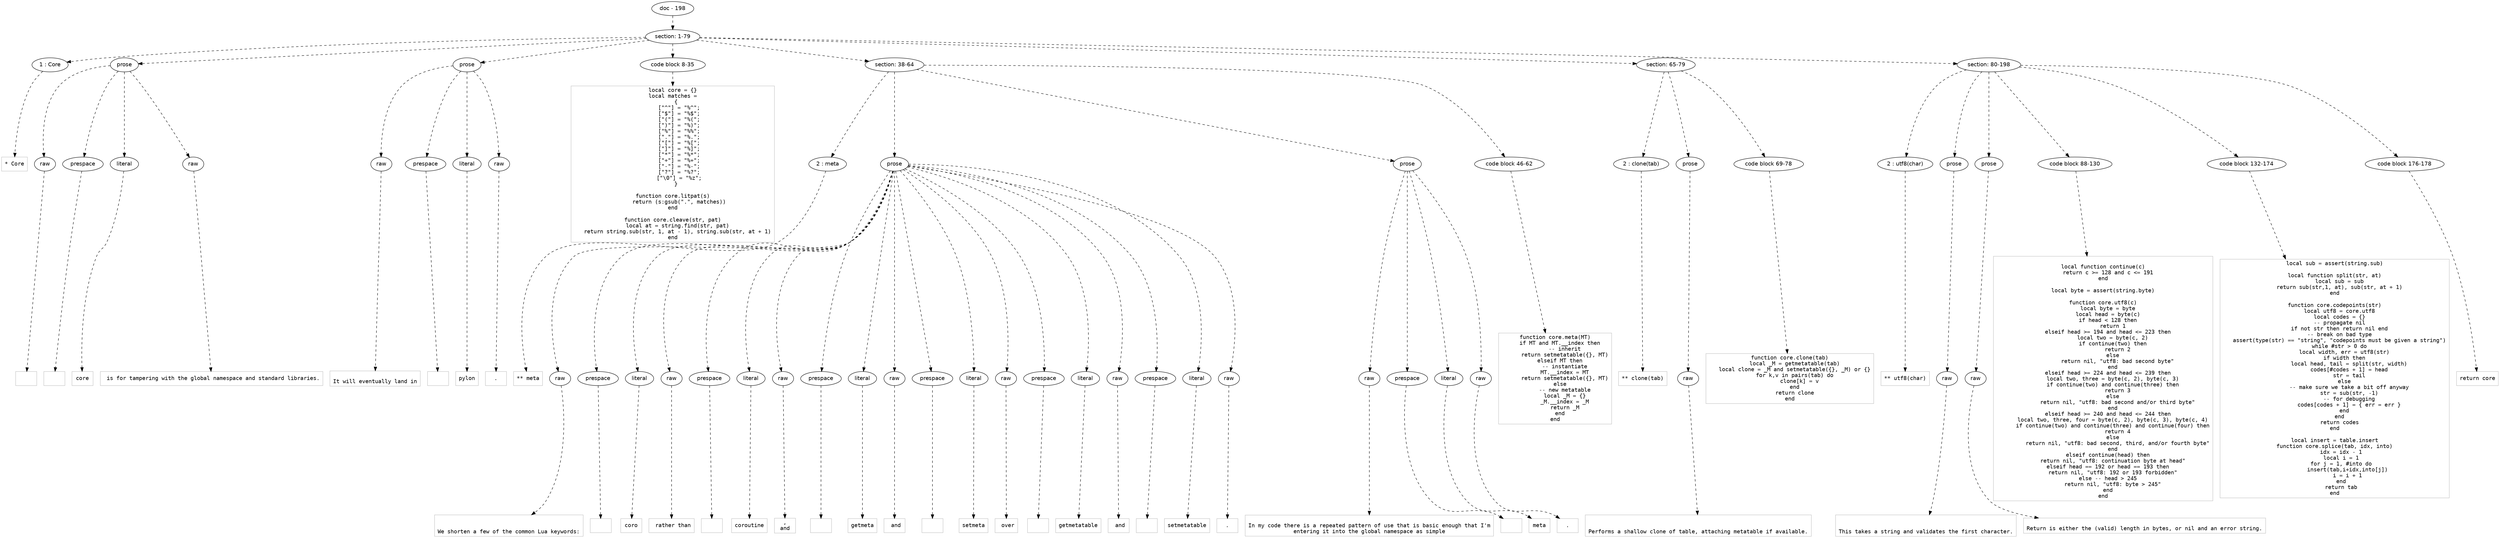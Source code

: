 digraph lpegNode {

node [fontname=Helvetica]
edge [style=dashed]

doc_0 [label="doc - 198"]


doc_0 -> { section_1}
{rank=same; section_1}

section_1 [label="section: 1-79"]


// END RANK doc_0

section_1 -> { header_2 prose_3 prose_4 codeblock_5 section_6 section_7 section_8}
{rank=same; header_2 prose_3 prose_4 codeblock_5 section_6 section_7 section_8}

header_2 [label="1 : Core"]

prose_3 [label="prose"]

prose_4 [label="prose"]

codeblock_5 [label="code block 8-35"]

section_6 [label="section: 38-64"]

section_7 [label="section: 65-79"]

section_8 [label="section: 80-198"]


// END RANK section_1

header_2 -> leaf_9
leaf_9  [color=Gray,shape=rectangle,fontname=Inconsolata,label="* Core"]
// END RANK header_2

prose_3 -> { raw_10 prespace_11 literal_12 raw_13}
{rank=same; raw_10 prespace_11 literal_12 raw_13}

raw_10 [label="raw"]

prespace_11 [label="prespace"]

literal_12 [label="literal"]

raw_13 [label="raw"]


// END RANK prose_3

raw_10 -> leaf_14
leaf_14  [color=Gray,shape=rectangle,fontname=Inconsolata,label="
"]
// END RANK raw_10

prespace_11 -> leaf_15
leaf_15  [color=Gray,shape=rectangle,fontname=Inconsolata,label=""]
// END RANK prespace_11

literal_12 -> leaf_16
leaf_16  [color=Gray,shape=rectangle,fontname=Inconsolata,label="core"]
// END RANK literal_12

raw_13 -> leaf_17
leaf_17  [color=Gray,shape=rectangle,fontname=Inconsolata,label=" is for tampering with the global namespace and standard libraries.
"]
// END RANK raw_13

prose_4 -> { raw_18 prespace_19 literal_20 raw_21}
{rank=same; raw_18 prespace_19 literal_20 raw_21}

raw_18 [label="raw"]

prespace_19 [label="prespace"]

literal_20 [label="literal"]

raw_21 [label="raw"]


// END RANK prose_4

raw_18 -> leaf_22
leaf_22  [color=Gray,shape=rectangle,fontname=Inconsolata,label="
It will eventually land in"]
// END RANK raw_18

prespace_19 -> leaf_23
leaf_23  [color=Gray,shape=rectangle,fontname=Inconsolata,label=" "]
// END RANK prespace_19

literal_20 -> leaf_24
leaf_24  [color=Gray,shape=rectangle,fontname=Inconsolata,label="pylon"]
// END RANK literal_20

raw_21 -> leaf_25
leaf_25  [color=Gray,shape=rectangle,fontname=Inconsolata,label=".
"]
// END RANK raw_21

codeblock_5 -> leaf_26
leaf_26  [color=Gray,shape=rectangle,fontname=Inconsolata,label="local core = {}
local matches =
  {
    [\"^\"] = \"%^\";
    [\"$\"] = \"%$\";
    [\"(\"] = \"%(\";
    [\")\"] = \"%)\";
    [\"%\"] = \"%%\";
    [\".\"] = \"%.\";
    [\"[\"] = \"%[\";
    [\"]\"] = \"%]\";
    [\"*\"] = \"%*\";
    [\"+\"] = \"%+\";
    [\"-\"] = \"%-\";
    [\"?\"] = \"%?\";
    [\"\\0\"] = \"%z\";
  }

function core.litpat(s)
    return (s:gsub(\".\", matches))
end

function core.cleave(str, pat)
   local at = string.find(str, pat)
   return string.sub(str, 1, at - 1), string.sub(str, at + 1)
end"]
// END RANK codeblock_5

section_6 -> { header_27 prose_28 prose_29 codeblock_30}
{rank=same; header_27 prose_28 prose_29 codeblock_30}

header_27 [label="2 : meta"]

prose_28 [label="prose"]

prose_29 [label="prose"]

codeblock_30 [label="code block 46-62"]


// END RANK section_6

header_27 -> leaf_31
leaf_31  [color=Gray,shape=rectangle,fontname=Inconsolata,label="** meta"]
// END RANK header_27

prose_28 -> { raw_32 prespace_33 literal_34 raw_35 prespace_36 literal_37 raw_38 prespace_39 literal_40 raw_41 prespace_42 literal_43 raw_44 prespace_45 literal_46 raw_47 prespace_48 literal_49 raw_50}
{rank=same; raw_32 prespace_33 literal_34 raw_35 prespace_36 literal_37 raw_38 prespace_39 literal_40 raw_41 prespace_42 literal_43 raw_44 prespace_45 literal_46 raw_47 prespace_48 literal_49 raw_50}

raw_32 [label="raw"]

prespace_33 [label="prespace"]

literal_34 [label="literal"]

raw_35 [label="raw"]

prespace_36 [label="prespace"]

literal_37 [label="literal"]

raw_38 [label="raw"]

prespace_39 [label="prespace"]

literal_40 [label="literal"]

raw_41 [label="raw"]

prespace_42 [label="prespace"]

literal_43 [label="literal"]

raw_44 [label="raw"]

prespace_45 [label="prespace"]

literal_46 [label="literal"]

raw_47 [label="raw"]

prespace_48 [label="prespace"]

literal_49 [label="literal"]

raw_50 [label="raw"]


// END RANK prose_28

raw_32 -> leaf_51
leaf_51  [color=Gray,shape=rectangle,fontname=Inconsolata,label="

We shorten a few of the common Lua keywords:"]
// END RANK raw_32

prespace_33 -> leaf_52
leaf_52  [color=Gray,shape=rectangle,fontname=Inconsolata,label=" "]
// END RANK prespace_33

literal_34 -> leaf_53
leaf_53  [color=Gray,shape=rectangle,fontname=Inconsolata,label="coro"]
// END RANK literal_34

raw_35 -> leaf_54
leaf_54  [color=Gray,shape=rectangle,fontname=Inconsolata,label=" rather than"]
// END RANK raw_35

prespace_36 -> leaf_55
leaf_55  [color=Gray,shape=rectangle,fontname=Inconsolata,label=" "]
// END RANK prespace_36

literal_37 -> leaf_56
leaf_56  [color=Gray,shape=rectangle,fontname=Inconsolata,label="coroutine"]
// END RANK literal_37

raw_38 -> leaf_57
leaf_57  [color=Gray,shape=rectangle,fontname=Inconsolata,label=",
and"]
// END RANK raw_38

prespace_39 -> leaf_58
leaf_58  [color=Gray,shape=rectangle,fontname=Inconsolata,label=" "]
// END RANK prespace_39

literal_40 -> leaf_59
leaf_59  [color=Gray,shape=rectangle,fontname=Inconsolata,label="getmeta"]
// END RANK literal_40

raw_41 -> leaf_60
leaf_60  [color=Gray,shape=rectangle,fontname=Inconsolata,label=" and"]
// END RANK raw_41

prespace_42 -> leaf_61
leaf_61  [color=Gray,shape=rectangle,fontname=Inconsolata,label=" "]
// END RANK prespace_42

literal_43 -> leaf_62
leaf_62  [color=Gray,shape=rectangle,fontname=Inconsolata,label="setmeta"]
// END RANK literal_43

raw_44 -> leaf_63
leaf_63  [color=Gray,shape=rectangle,fontname=Inconsolata,label=" over"]
// END RANK raw_44

prespace_45 -> leaf_64
leaf_64  [color=Gray,shape=rectangle,fontname=Inconsolata,label=" "]
// END RANK prespace_45

literal_46 -> leaf_65
leaf_65  [color=Gray,shape=rectangle,fontname=Inconsolata,label="getmetatable"]
// END RANK literal_46

raw_47 -> leaf_66
leaf_66  [color=Gray,shape=rectangle,fontname=Inconsolata,label=" and"]
// END RANK raw_47

prespace_48 -> leaf_67
leaf_67  [color=Gray,shape=rectangle,fontname=Inconsolata,label=" "]
// END RANK prespace_48

literal_49 -> leaf_68
leaf_68  [color=Gray,shape=rectangle,fontname=Inconsolata,label="setmetatable"]
// END RANK literal_49

raw_50 -> leaf_69
leaf_69  [color=Gray,shape=rectangle,fontname=Inconsolata,label=".
"]
// END RANK raw_50

prose_29 -> { raw_70 prespace_71 literal_72 raw_73}
{rank=same; raw_70 prespace_71 literal_72 raw_73}

raw_70 [label="raw"]

prespace_71 [label="prespace"]

literal_72 [label="literal"]

raw_73 [label="raw"]


// END RANK prose_29

raw_70 -> leaf_74
leaf_74  [color=Gray,shape=rectangle,fontname=Inconsolata,label="
In my code there is a repeated pattern of use that is basic enough that I'm
entering it into the global namespace as simple"]
// END RANK raw_70

prespace_71 -> leaf_75
leaf_75  [color=Gray,shape=rectangle,fontname=Inconsolata,label=" "]
// END RANK prespace_71

literal_72 -> leaf_76
leaf_76  [color=Gray,shape=rectangle,fontname=Inconsolata,label="meta"]
// END RANK literal_72

raw_73 -> leaf_77
leaf_77  [color=Gray,shape=rectangle,fontname=Inconsolata,label=".
"]
// END RANK raw_73

codeblock_30 -> leaf_78
leaf_78  [color=Gray,shape=rectangle,fontname=Inconsolata,label="function core.meta(MT)
   if MT and MT.__index then
      -- inherit
      return setmetatable({}, MT)
   elseif MT then
      -- instantiate
      MT.__index = MT
      return setmetatable({}, MT)
   else
      -- new metatable
      local _M = {}
      _M.__index = _M
      return _M
   end
end"]
// END RANK codeblock_30

section_7 -> { header_79 prose_80 codeblock_81}
{rank=same; header_79 prose_80 codeblock_81}

header_79 [label="2 : clone(tab)"]

prose_80 [label="prose"]

codeblock_81 [label="code block 69-78"]


// END RANK section_7

header_79 -> leaf_82
leaf_82  [color=Gray,shape=rectangle,fontname=Inconsolata,label="** clone(tab)"]
// END RANK header_79

prose_80 -> { raw_83}
{rank=same; raw_83}

raw_83 [label="raw"]


// END RANK prose_80

raw_83 -> leaf_84
leaf_84  [color=Gray,shape=rectangle,fontname=Inconsolata,label="

Performs a shallow clone of table, attaching metatable if available.
"]
// END RANK raw_83

codeblock_81 -> leaf_85
leaf_85  [color=Gray,shape=rectangle,fontname=Inconsolata,label="function core.clone(tab)
   local _M = getmetatable(tab)
   local clone = _M and setmetatable({}, _M) or {}
   for k,v in pairs(tab) do
      clone[k] = v
   end
   return clone
end"]
// END RANK codeblock_81

section_8 -> { header_86 prose_87 prose_88 codeblock_89 codeblock_90 codeblock_91}
{rank=same; header_86 prose_87 prose_88 codeblock_89 codeblock_90 codeblock_91}

header_86 [label="2 : utf8(char)"]

prose_87 [label="prose"]

prose_88 [label="prose"]

codeblock_89 [label="code block 88-130"]

codeblock_90 [label="code block 132-174"]

codeblock_91 [label="code block 176-178"]


// END RANK section_8

header_86 -> leaf_92
leaf_92  [color=Gray,shape=rectangle,fontname=Inconsolata,label="** utf8(char)"]
// END RANK header_86

prose_87 -> { raw_93}
{rank=same; raw_93}

raw_93 [label="raw"]


// END RANK prose_87

raw_93 -> leaf_94
leaf_94  [color=Gray,shape=rectangle,fontname=Inconsolata,label="

This takes a string and validates the first character.
"]
// END RANK raw_93

prose_88 -> { raw_95}
{rank=same; raw_95}

raw_95 [label="raw"]


// END RANK prose_88

raw_95 -> leaf_96
leaf_96  [color=Gray,shape=rectangle,fontname=Inconsolata,label="
Return is either the (valid) length in bytes, or nil and an error string.
"]
// END RANK raw_95

codeblock_89 -> leaf_97
leaf_97  [color=Gray,shape=rectangle,fontname=Inconsolata,label="
local function continue(c)
   return c >= 128 and c <= 191
end

local byte = assert(string.byte)

function core.utf8(c)
   local byte = byte
   local head = byte(c)
   if head < 128 then
      return 1
   elseif head >= 194 and head <= 223 then
      local two = byte(c, 2)
      if continue(two) then
         return 2
      else
         return nil, \"utf8: bad second byte\"
      end
   elseif head >= 224 and head <= 239 then
      local two, three = byte(c, 2), byte(c, 3)
      if continue(two) and continue(three) then
         return 3
      else
         return nil, \"utf8: bad second and/or third byte\"
      end
   elseif head >= 240 and head <= 244 then
      local two, three, four = byte(c, 2), byte(c, 3), byte(c, 4)
      if continue(two) and continue(three) and continue(four) then
         return 4
      else
         return nil, \"utf8: bad second, third, and/or fourth byte\"
      end
   elseif continue(head) then
      return nil, \"utf8: continuation byte at head\"
   elseif head == 192 or head == 193 then
      return nil, \"utf8: 192 or 193 forbidden\"
   else -- head > 245
      return nil, \"utf8: byte > 245\"
   end
end"]
// END RANK codeblock_89

codeblock_90 -> leaf_98
leaf_98  [color=Gray,shape=rectangle,fontname=Inconsolata,label="local sub = assert(string.sub)

local function split(str, at)
   local sub = sub
   return sub(str,1, at), sub(str, at + 1)
end

function core.codepoints(str)
   local utf8 = core.utf8
   local codes = {}
   -- propagate nil
   if not str then return nil end
   -- break on bad type
   assert(type(str) == \"string\", \"codepoints must be given a string\")
   while #str > 0 do
      local width, err = utf8(str)
      if width then
         local head, tail = split(str, width)
         codes[#codes + 1] = head
         str = tail
      else
         -- make sure we take a bit off anyway
         str = sub(str, -1)
         -- for debugging
         codes[codes + 1] = { err = err }
      end
   end
   return codes
end

local insert = table.insert
function core.splice(tab, idx, into)
    idx = idx - 1
    local i = 1
    for j = 1, #into do
        insert(tab,i+idx,into[j])
        i = i + 1
    end
    return tab
end
"]
// END RANK codeblock_90

codeblock_91 -> leaf_99
leaf_99  [color=Gray,shape=rectangle,fontname=Inconsolata,label="return core"]
// END RANK codeblock_91


}
